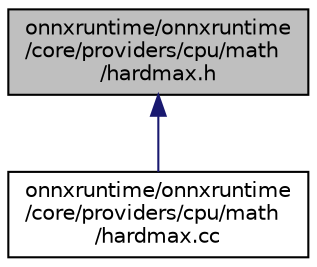 digraph "onnxruntime/onnxruntime/core/providers/cpu/math/hardmax.h"
{
  edge [fontname="Helvetica",fontsize="10",labelfontname="Helvetica",labelfontsize="10"];
  node [fontname="Helvetica",fontsize="10",shape=record];
  Node67 [label="onnxruntime/onnxruntime\l/core/providers/cpu/math\l/hardmax.h",height=0.2,width=0.4,color="black", fillcolor="grey75", style="filled", fontcolor="black"];
  Node67 -> Node68 [dir="back",color="midnightblue",fontsize="10",style="solid"];
  Node68 [label="onnxruntime/onnxruntime\l/core/providers/cpu/math\l/hardmax.cc",height=0.2,width=0.4,color="black", fillcolor="white", style="filled",URL="$hardmax_8cc.html"];
}
